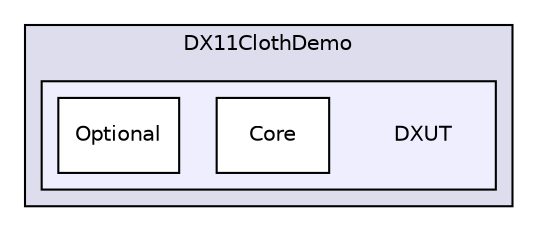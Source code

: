 digraph "bullet/bullet-2.82-r2704/Demos/DX11ClothDemo/DXUT" {
  compound=true
  node [ fontsize="10", fontname="Helvetica"];
  edge [ labelfontsize="10", labelfontname="Helvetica"];
  subgraph clusterdir_312fded8f81e103ff30a6cb66936b862 {
    graph [ bgcolor="#ddddee", pencolor="black", label="DX11ClothDemo" fontname="Helvetica", fontsize="10", URL="dir_312fded8f81e103ff30a6cb66936b862.html"]
  subgraph clusterdir_617746aa8d63236d9cebf3b314e3005d {
    graph [ bgcolor="#eeeeff", pencolor="black", label="" URL="dir_617746aa8d63236d9cebf3b314e3005d.html"];
    dir_617746aa8d63236d9cebf3b314e3005d [shape=plaintext label="DXUT"];
    dir_3a15891a4b1858df1a4c770eb89aaf93 [shape=box label="Core" color="black" fillcolor="white" style="filled" URL="dir_3a15891a4b1858df1a4c770eb89aaf93.html"];
    dir_b8db52a89aa35980b2c4047f185f931b [shape=box label="Optional" color="black" fillcolor="white" style="filled" URL="dir_b8db52a89aa35980b2c4047f185f931b.html"];
  }
  }
}
